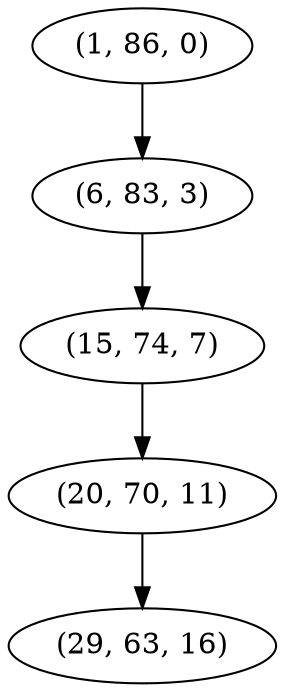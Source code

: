 digraph tree {
    "(1, 86, 0)";
    "(6, 83, 3)";
    "(15, 74, 7)";
    "(20, 70, 11)";
    "(29, 63, 16)";
    "(1, 86, 0)" -> "(6, 83, 3)";
    "(6, 83, 3)" -> "(15, 74, 7)";
    "(15, 74, 7)" -> "(20, 70, 11)";
    "(20, 70, 11)" -> "(29, 63, 16)";
}
